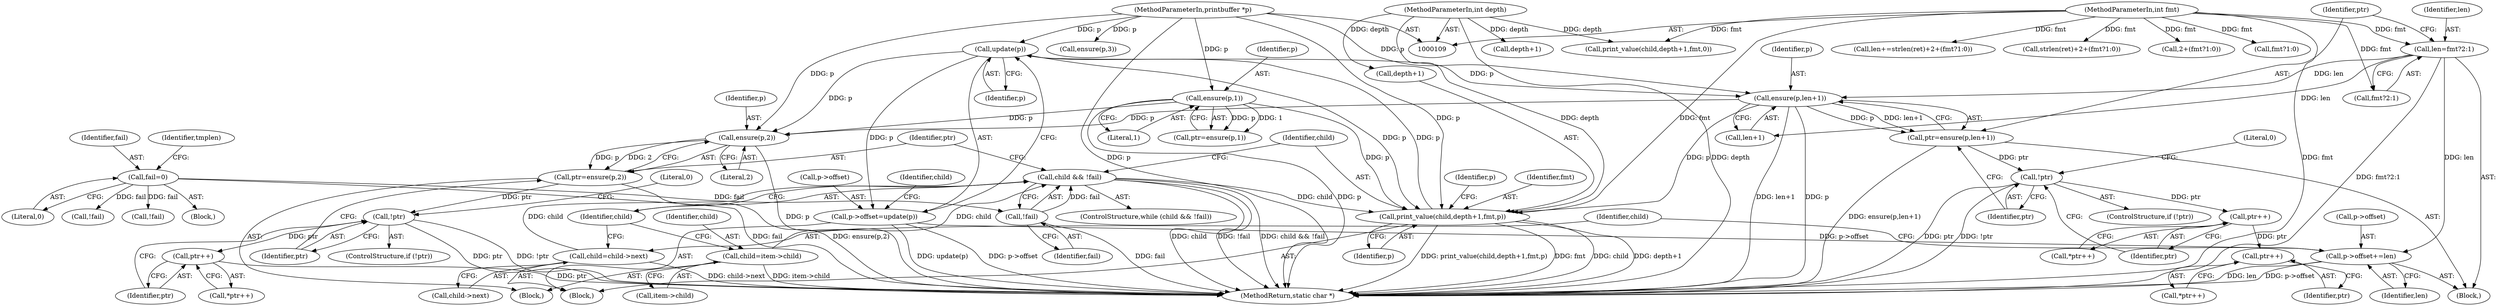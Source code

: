 digraph "0_iperf_91f2fa59e8ed80dfbf400add0164ee0e508e412a_40@API" {
"1000231" [label="(Call,update(p))"];
"1000220" [label="(Call,print_value(child,depth+1,fmt,p))"];
"1000215" [label="(Call,child && !fail)"];
"1000209" [label="(Call,child=item->child)"];
"1000277" [label="(Call,child=child->next)"];
"1000217" [label="(Call,!fail)"];
"1000141" [label="(Call,fail=0)"];
"1000111" [label="(MethodParameterIn,int depth)"];
"1000112" [label="(MethodParameterIn,int fmt)"];
"1000193" [label="(Call,ensure(p,1))"];
"1000113" [label="(MethodParameterIn,printbuffer *p)"];
"1000231" [label="(Call,update(p))"];
"1000246" [label="(Call,ensure(p,len+1))"];
"1000238" [label="(Call,len=fmt?2:1)"];
"1000227" [label="(Call,p->offset=update(p))"];
"1000272" [label="(Call,p->offset+=len)"];
"1000244" [label="(Call,ptr=ensure(p,len+1))"];
"1000252" [label="(Call,!ptr)"];
"1000258" [label="(Call,ptr++)"];
"1000265" [label="(Call,ptr++)"];
"1000284" [label="(Call,ensure(p,2))"];
"1000282" [label="(Call,ptr=ensure(p,2))"];
"1000288" [label="(Call,!ptr)"];
"1000294" [label="(Call,ptr++)"];
"1000282" [label="(Call,ptr=ensure(p,2))"];
"1000220" [label="(Call,print_value(child,depth+1,fmt,p))"];
"1000142" [label="(Identifier,fail)"];
"1000287" [label="(ControlStructure,if (!ptr))"];
"1000228" [label="(Call,p->offset)"];
"1000246" [label="(Call,ensure(p,len+1))"];
"1000195" [label="(Literal,1)"];
"1000227" [label="(Call,p->offset=update(p))"];
"1000217" [label="(Call,!fail)"];
"1000185" [label="(Block,)"];
"1000245" [label="(Identifier,ptr)"];
"1000112" [label="(MethodParameterIn,int fmt)"];
"1000193" [label="(Call,ensure(p,1))"];
"1000380" [label="(Call,!fail)"];
"1000229" [label="(Identifier,p)"];
"1000278" [label="(Identifier,child)"];
"1000253" [label="(Identifier,ptr)"];
"1000361" [label="(Call,strlen(ret)+2+(fmt?1:0))"];
"1000216" [label="(Identifier,child)"];
"1000294" [label="(Call,ptr++)"];
"1000293" [label="(Call,*ptr++)"];
"1000211" [label="(Call,item->child)"];
"1000113" [label="(MethodParameterIn,printbuffer *p)"];
"1000226" [label="(Identifier,p)"];
"1000218" [label="(Identifier,fail)"];
"1000346" [label="(Call,depth+1)"];
"1000364" [label="(Call,2+(fmt?1:0))"];
"1000166" [label="(Call,ensure(p,3))"];
"1000225" [label="(Identifier,fmt)"];
"1000277" [label="(Call,child=child->next)"];
"1000237" [label="(Block,)"];
"1000497" [label="(MethodReturn,static char *)"];
"1000366" [label="(Call,fmt?1:0)"];
"1000239" [label="(Identifier,len)"];
"1000259" [label="(Identifier,ptr)"];
"1000209" [label="(Call,child=item->child)"];
"1000252" [label="(Call,!ptr)"];
"1000257" [label="(Call,*ptr++)"];
"1000235" [label="(Identifier,child)"];
"1000265" [label="(Call,ptr++)"];
"1000284" [label="(Call,ensure(p,2))"];
"1000219" [label="(Block,)"];
"1000240" [label="(Call,fmt?2:1)"];
"1000244" [label="(Call,ptr=ensure(p,len+1))"];
"1000285" [label="(Identifier,p)"];
"1000276" [label="(Identifier,len)"];
"1000288" [label="(Call,!ptr)"];
"1000272" [label="(Call,p->offset+=len)"];
"1000295" [label="(Identifier,ptr)"];
"1000143" [label="(Literal,0)"];
"1000248" [label="(Call,len+1)"];
"1000289" [label="(Identifier,ptr)"];
"1000264" [label="(Call,*ptr++)"];
"1000232" [label="(Identifier,p)"];
"1000238" [label="(Call,len=fmt?2:1)"];
"1000222" [label="(Call,depth+1)"];
"1000258" [label="(Call,ptr++)"];
"1000221" [label="(Identifier,child)"];
"1000215" [label="(Call,child && !fail)"];
"1000291" [label="(Literal,0)"];
"1000146" [label="(Identifier,tmplen)"];
"1000141" [label="(Call,fail=0)"];
"1000231" [label="(Call,update(p))"];
"1000359" [label="(Call,len+=strlen(ret)+2+(fmt?1:0))"];
"1000255" [label="(Literal,0)"];
"1000114" [label="(Block,)"];
"1000286" [label="(Literal,2)"];
"1000194" [label="(Identifier,p)"];
"1000273" [label="(Call,p->offset)"];
"1000247" [label="(Identifier,p)"];
"1000283" [label="(Identifier,ptr)"];
"1000266" [label="(Identifier,ptr)"];
"1000191" [label="(Call,ptr=ensure(p,1))"];
"1000210" [label="(Identifier,child)"];
"1000214" [label="(ControlStructure,while (child && !fail))"];
"1000279" [label="(Call,child->next)"];
"1000251" [label="(ControlStructure,if (!ptr))"];
"1000111" [label="(MethodParameterIn,int depth)"];
"1000344" [label="(Call,print_value(child,depth+1,fmt,0))"];
"1000339" [label="(Call,!fail)"];
"1000231" -> "1000227"  [label="AST: "];
"1000231" -> "1000232"  [label="CFG: "];
"1000232" -> "1000231"  [label="AST: "];
"1000227" -> "1000231"  [label="CFG: "];
"1000231" -> "1000220"  [label="DDG: p"];
"1000231" -> "1000227"  [label="DDG: p"];
"1000220" -> "1000231"  [label="DDG: p"];
"1000113" -> "1000231"  [label="DDG: p"];
"1000231" -> "1000246"  [label="DDG: p"];
"1000231" -> "1000284"  [label="DDG: p"];
"1000220" -> "1000219"  [label="AST: "];
"1000220" -> "1000226"  [label="CFG: "];
"1000221" -> "1000220"  [label="AST: "];
"1000222" -> "1000220"  [label="AST: "];
"1000225" -> "1000220"  [label="AST: "];
"1000226" -> "1000220"  [label="AST: "];
"1000229" -> "1000220"  [label="CFG: "];
"1000220" -> "1000497"  [label="DDG: fmt"];
"1000220" -> "1000497"  [label="DDG: child"];
"1000220" -> "1000497"  [label="DDG: depth+1"];
"1000220" -> "1000497"  [label="DDG: print_value(child,depth+1,fmt,p)"];
"1000215" -> "1000220"  [label="DDG: child"];
"1000111" -> "1000220"  [label="DDG: depth"];
"1000112" -> "1000220"  [label="DDG: fmt"];
"1000193" -> "1000220"  [label="DDG: p"];
"1000246" -> "1000220"  [label="DDG: p"];
"1000113" -> "1000220"  [label="DDG: p"];
"1000215" -> "1000214"  [label="AST: "];
"1000215" -> "1000216"  [label="CFG: "];
"1000215" -> "1000217"  [label="CFG: "];
"1000216" -> "1000215"  [label="AST: "];
"1000217" -> "1000215"  [label="AST: "];
"1000221" -> "1000215"  [label="CFG: "];
"1000283" -> "1000215"  [label="CFG: "];
"1000215" -> "1000497"  [label="DDG: child"];
"1000215" -> "1000497"  [label="DDG: !fail"];
"1000215" -> "1000497"  [label="DDG: child && !fail"];
"1000209" -> "1000215"  [label="DDG: child"];
"1000277" -> "1000215"  [label="DDG: child"];
"1000217" -> "1000215"  [label="DDG: fail"];
"1000209" -> "1000185"  [label="AST: "];
"1000209" -> "1000211"  [label="CFG: "];
"1000210" -> "1000209"  [label="AST: "];
"1000211" -> "1000209"  [label="AST: "];
"1000216" -> "1000209"  [label="CFG: "];
"1000209" -> "1000497"  [label="DDG: item->child"];
"1000277" -> "1000219"  [label="AST: "];
"1000277" -> "1000279"  [label="CFG: "];
"1000278" -> "1000277"  [label="AST: "];
"1000279" -> "1000277"  [label="AST: "];
"1000216" -> "1000277"  [label="CFG: "];
"1000277" -> "1000497"  [label="DDG: child->next"];
"1000217" -> "1000218"  [label="CFG: "];
"1000218" -> "1000217"  [label="AST: "];
"1000217" -> "1000497"  [label="DDG: fail"];
"1000141" -> "1000217"  [label="DDG: fail"];
"1000141" -> "1000114"  [label="AST: "];
"1000141" -> "1000143"  [label="CFG: "];
"1000142" -> "1000141"  [label="AST: "];
"1000143" -> "1000141"  [label="AST: "];
"1000146" -> "1000141"  [label="CFG: "];
"1000141" -> "1000497"  [label="DDG: fail"];
"1000141" -> "1000339"  [label="DDG: fail"];
"1000141" -> "1000380"  [label="DDG: fail"];
"1000111" -> "1000109"  [label="AST: "];
"1000111" -> "1000497"  [label="DDG: depth"];
"1000111" -> "1000222"  [label="DDG: depth"];
"1000111" -> "1000344"  [label="DDG: depth"];
"1000111" -> "1000346"  [label="DDG: depth"];
"1000112" -> "1000109"  [label="AST: "];
"1000112" -> "1000497"  [label="DDG: fmt"];
"1000112" -> "1000238"  [label="DDG: fmt"];
"1000112" -> "1000240"  [label="DDG: fmt"];
"1000112" -> "1000344"  [label="DDG: fmt"];
"1000112" -> "1000359"  [label="DDG: fmt"];
"1000112" -> "1000361"  [label="DDG: fmt"];
"1000112" -> "1000364"  [label="DDG: fmt"];
"1000112" -> "1000366"  [label="DDG: fmt"];
"1000193" -> "1000191"  [label="AST: "];
"1000193" -> "1000195"  [label="CFG: "];
"1000194" -> "1000193"  [label="AST: "];
"1000195" -> "1000193"  [label="AST: "];
"1000191" -> "1000193"  [label="CFG: "];
"1000193" -> "1000497"  [label="DDG: p"];
"1000193" -> "1000191"  [label="DDG: p"];
"1000193" -> "1000191"  [label="DDG: 1"];
"1000113" -> "1000193"  [label="DDG: p"];
"1000193" -> "1000284"  [label="DDG: p"];
"1000113" -> "1000109"  [label="AST: "];
"1000113" -> "1000497"  [label="DDG: p"];
"1000113" -> "1000166"  [label="DDG: p"];
"1000113" -> "1000246"  [label="DDG: p"];
"1000113" -> "1000284"  [label="DDG: p"];
"1000246" -> "1000244"  [label="AST: "];
"1000246" -> "1000248"  [label="CFG: "];
"1000247" -> "1000246"  [label="AST: "];
"1000248" -> "1000246"  [label="AST: "];
"1000244" -> "1000246"  [label="CFG: "];
"1000246" -> "1000497"  [label="DDG: len+1"];
"1000246" -> "1000497"  [label="DDG: p"];
"1000246" -> "1000244"  [label="DDG: p"];
"1000246" -> "1000244"  [label="DDG: len+1"];
"1000238" -> "1000246"  [label="DDG: len"];
"1000246" -> "1000284"  [label="DDG: p"];
"1000238" -> "1000237"  [label="AST: "];
"1000238" -> "1000240"  [label="CFG: "];
"1000239" -> "1000238"  [label="AST: "];
"1000240" -> "1000238"  [label="AST: "];
"1000245" -> "1000238"  [label="CFG: "];
"1000238" -> "1000497"  [label="DDG: fmt?2:1"];
"1000238" -> "1000248"  [label="DDG: len"];
"1000238" -> "1000272"  [label="DDG: len"];
"1000227" -> "1000219"  [label="AST: "];
"1000228" -> "1000227"  [label="AST: "];
"1000235" -> "1000227"  [label="CFG: "];
"1000227" -> "1000497"  [label="DDG: p->offset"];
"1000227" -> "1000497"  [label="DDG: update(p)"];
"1000227" -> "1000272"  [label="DDG: p->offset"];
"1000272" -> "1000237"  [label="AST: "];
"1000272" -> "1000276"  [label="CFG: "];
"1000273" -> "1000272"  [label="AST: "];
"1000276" -> "1000272"  [label="AST: "];
"1000278" -> "1000272"  [label="CFG: "];
"1000272" -> "1000497"  [label="DDG: len"];
"1000272" -> "1000497"  [label="DDG: p->offset"];
"1000244" -> "1000237"  [label="AST: "];
"1000245" -> "1000244"  [label="AST: "];
"1000253" -> "1000244"  [label="CFG: "];
"1000244" -> "1000497"  [label="DDG: ensure(p,len+1)"];
"1000244" -> "1000252"  [label="DDG: ptr"];
"1000252" -> "1000251"  [label="AST: "];
"1000252" -> "1000253"  [label="CFG: "];
"1000253" -> "1000252"  [label="AST: "];
"1000255" -> "1000252"  [label="CFG: "];
"1000259" -> "1000252"  [label="CFG: "];
"1000252" -> "1000497"  [label="DDG: ptr"];
"1000252" -> "1000497"  [label="DDG: !ptr"];
"1000252" -> "1000258"  [label="DDG: ptr"];
"1000258" -> "1000257"  [label="AST: "];
"1000258" -> "1000259"  [label="CFG: "];
"1000259" -> "1000258"  [label="AST: "];
"1000257" -> "1000258"  [label="CFG: "];
"1000258" -> "1000265"  [label="DDG: ptr"];
"1000265" -> "1000264"  [label="AST: "];
"1000265" -> "1000266"  [label="CFG: "];
"1000266" -> "1000265"  [label="AST: "];
"1000264" -> "1000265"  [label="CFG: "];
"1000284" -> "1000282"  [label="AST: "];
"1000284" -> "1000286"  [label="CFG: "];
"1000285" -> "1000284"  [label="AST: "];
"1000286" -> "1000284"  [label="AST: "];
"1000282" -> "1000284"  [label="CFG: "];
"1000284" -> "1000497"  [label="DDG: p"];
"1000284" -> "1000282"  [label="DDG: p"];
"1000284" -> "1000282"  [label="DDG: 2"];
"1000282" -> "1000185"  [label="AST: "];
"1000283" -> "1000282"  [label="AST: "];
"1000289" -> "1000282"  [label="CFG: "];
"1000282" -> "1000497"  [label="DDG: ensure(p,2)"];
"1000282" -> "1000288"  [label="DDG: ptr"];
"1000288" -> "1000287"  [label="AST: "];
"1000288" -> "1000289"  [label="CFG: "];
"1000289" -> "1000288"  [label="AST: "];
"1000291" -> "1000288"  [label="CFG: "];
"1000295" -> "1000288"  [label="CFG: "];
"1000288" -> "1000497"  [label="DDG: ptr"];
"1000288" -> "1000497"  [label="DDG: !ptr"];
"1000288" -> "1000294"  [label="DDG: ptr"];
"1000294" -> "1000293"  [label="AST: "];
"1000294" -> "1000295"  [label="CFG: "];
"1000295" -> "1000294"  [label="AST: "];
"1000293" -> "1000294"  [label="CFG: "];
"1000294" -> "1000497"  [label="DDG: ptr"];
}
